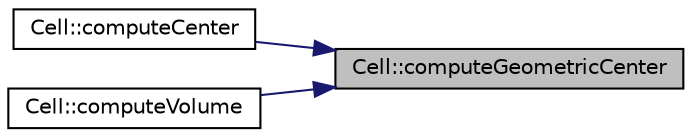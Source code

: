 digraph "Cell::computeGeometricCenter"
{
 // LATEX_PDF_SIZE
  bgcolor="transparent";
  edge [fontname="Helvetica",fontsize="10",labelfontname="Helvetica",labelfontsize="10"];
  node [fontname="Helvetica",fontsize="10",shape=record];
  rankdir="RL";
  Node1 [label="Cell::computeGeometricCenter",height=0.2,width=0.4,color="black", fillcolor="grey75", style="filled", fontcolor="black",tooltip=" "];
  Node1 -> Node2 [dir="back",color="midnightblue",fontsize="10",style="solid",fontname="Helvetica"];
  Node2 [label="Cell::computeCenter",height=0.2,width=0.4,color="black",URL="$classCell.html#a5423c88a81ecced77c599ae2b99caa14",tooltip=" "];
  Node1 -> Node3 [dir="back",color="midnightblue",fontsize="10",style="solid",fontname="Helvetica"];
  Node3 [label="Cell::computeVolume",height=0.2,width=0.4,color="black",URL="$classCell.html#aaae7b279f451a03a028aaddf1ac15782",tooltip=" "];
}
